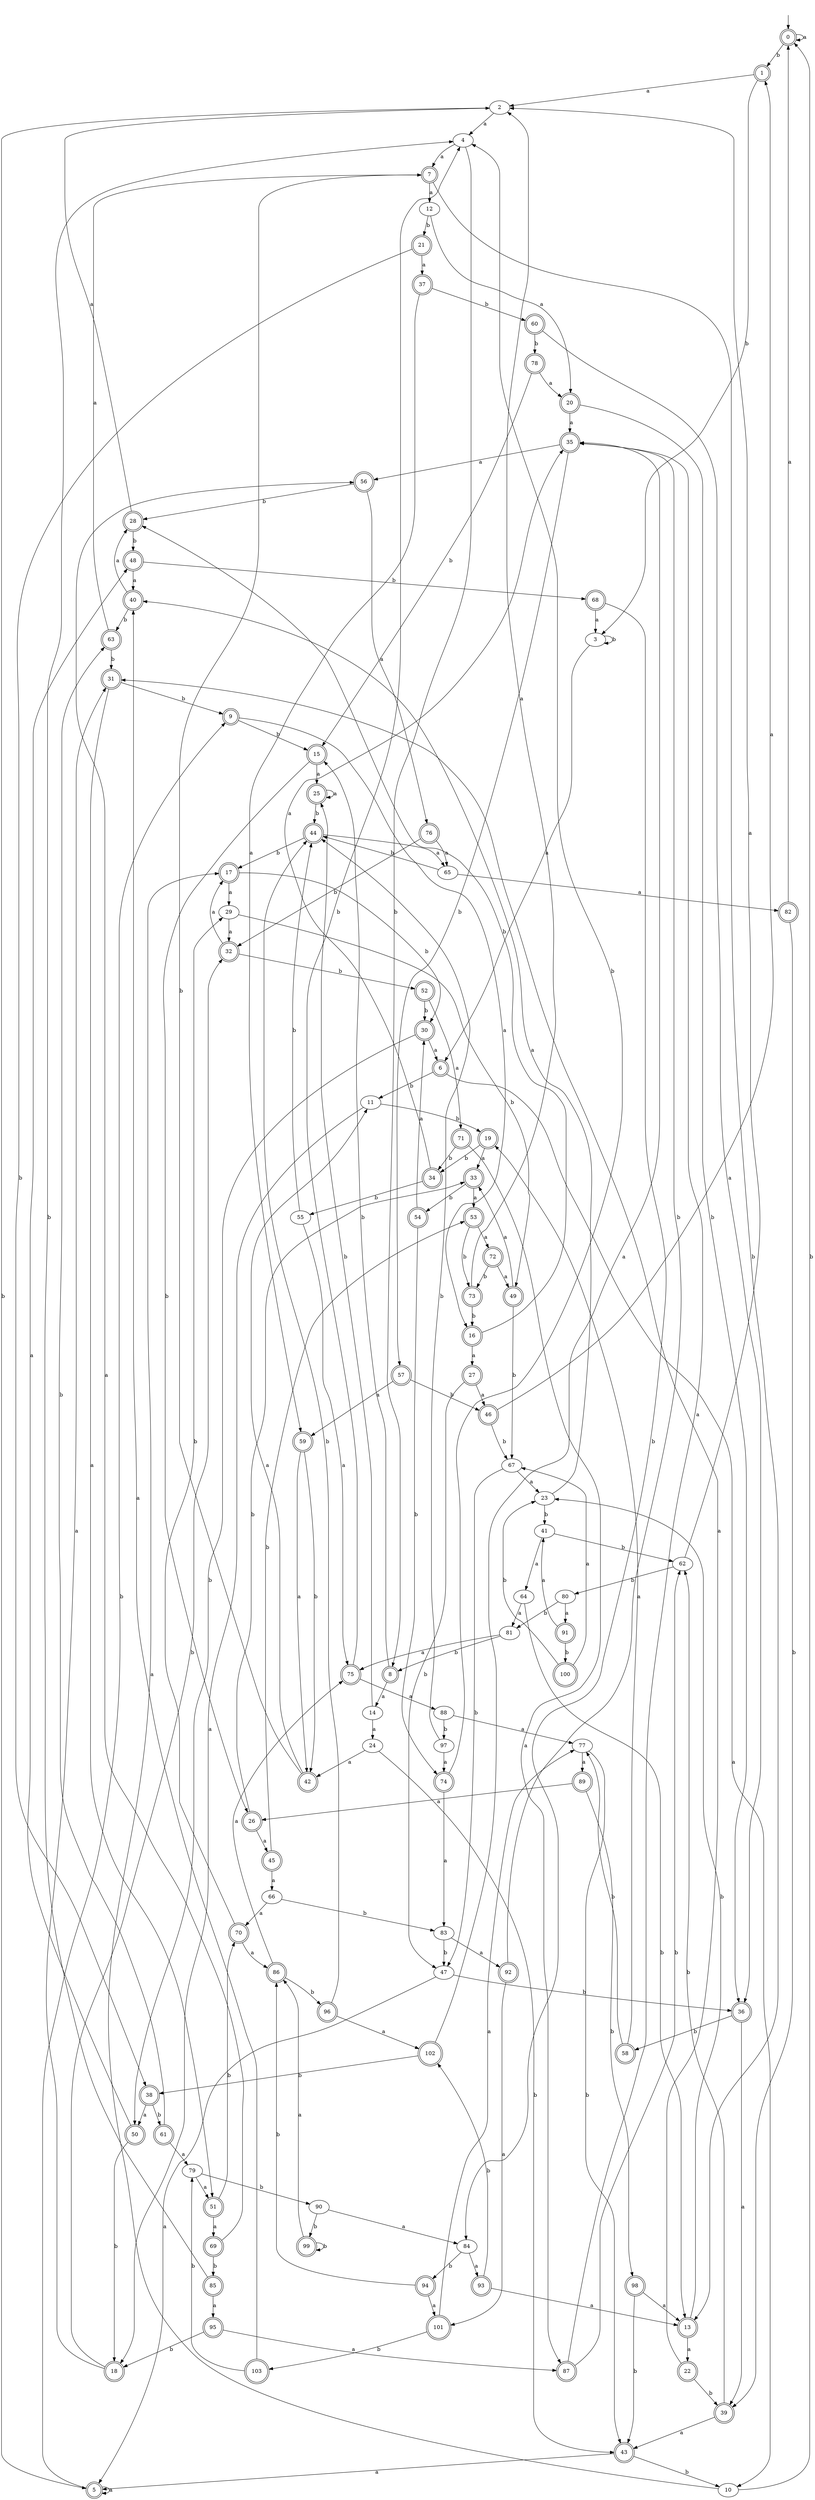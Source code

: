 digraph RandomDFA {
  __start0 [label="", shape=none];
  __start0 -> 0 [label=""];
  0 [shape=circle] [shape=doublecircle]
  0 -> 0 [label="a"]
  0 -> 1 [label="b"]
  1 [shape=doublecircle]
  1 -> 2 [label="a"]
  1 -> 3 [label="b"]
  2
  2 -> 4 [label="a"]
  2 -> 5 [label="b"]
  3
  3 -> 6 [label="a"]
  3 -> 3 [label="b"]
  4
  4 -> 7 [label="a"]
  4 -> 8 [label="b"]
  5 [shape=doublecircle]
  5 -> 5 [label="a"]
  5 -> 9 [label="b"]
  6 [shape=doublecircle]
  6 -> 10 [label="a"]
  6 -> 11 [label="b"]
  7 [shape=doublecircle]
  7 -> 12 [label="a"]
  7 -> 13 [label="b"]
  8 [shape=doublecircle]
  8 -> 14 [label="a"]
  8 -> 15 [label="b"]
  9 [shape=doublecircle]
  9 -> 16 [label="a"]
  9 -> 15 [label="b"]
  10
  10 -> 17 [label="a"]
  10 -> 0 [label="b"]
  11
  11 -> 18 [label="a"]
  11 -> 19 [label="b"]
  12
  12 -> 20 [label="a"]
  12 -> 21 [label="b"]
  13 [shape=doublecircle]
  13 -> 22 [label="a"]
  13 -> 23 [label="b"]
  14
  14 -> 24 [label="a"]
  14 -> 25 [label="b"]
  15 [shape=doublecircle]
  15 -> 25 [label="a"]
  15 -> 26 [label="b"]
  16 [shape=doublecircle]
  16 -> 27 [label="a"]
  16 -> 28 [label="b"]
  17 [shape=doublecircle]
  17 -> 29 [label="a"]
  17 -> 30 [label="b"]
  18 [shape=doublecircle]
  18 -> 31 [label="a"]
  18 -> 32 [label="b"]
  19 [shape=doublecircle]
  19 -> 33 [label="a"]
  19 -> 34 [label="b"]
  20 [shape=doublecircle]
  20 -> 35 [label="a"]
  20 -> 36 [label="b"]
  21 [shape=doublecircle]
  21 -> 37 [label="a"]
  21 -> 38 [label="b"]
  22 [shape=doublecircle]
  22 -> 31 [label="a"]
  22 -> 39 [label="b"]
  23
  23 -> 40 [label="a"]
  23 -> 41 [label="b"]
  24
  24 -> 42 [label="a"]
  24 -> 43 [label="b"]
  25 [shape=doublecircle]
  25 -> 25 [label="a"]
  25 -> 44 [label="b"]
  26 [shape=doublecircle]
  26 -> 45 [label="a"]
  26 -> 33 [label="b"]
  27 [shape=doublecircle]
  27 -> 46 [label="a"]
  27 -> 47 [label="b"]
  28 [shape=doublecircle]
  28 -> 2 [label="a"]
  28 -> 48 [label="b"]
  29
  29 -> 32 [label="a"]
  29 -> 49 [label="b"]
  30 [shape=doublecircle]
  30 -> 6 [label="a"]
  30 -> 50 [label="b"]
  31 [shape=doublecircle]
  31 -> 51 [label="a"]
  31 -> 9 [label="b"]
  32 [shape=doublecircle]
  32 -> 17 [label="a"]
  32 -> 52 [label="b"]
  33 [shape=doublecircle]
  33 -> 53 [label="a"]
  33 -> 54 [label="b"]
  34 [shape=doublecircle]
  34 -> 35 [label="a"]
  34 -> 55 [label="b"]
  35 [shape=doublecircle]
  35 -> 56 [label="a"]
  35 -> 57 [label="b"]
  36 [shape=doublecircle]
  36 -> 39 [label="a"]
  36 -> 58 [label="b"]
  37 [shape=doublecircle]
  37 -> 59 [label="a"]
  37 -> 60 [label="b"]
  38 [shape=doublecircle]
  38 -> 50 [label="a"]
  38 -> 61 [label="b"]
  39 [shape=doublecircle]
  39 -> 43 [label="a"]
  39 -> 62 [label="b"]
  40 [shape=doublecircle]
  40 -> 28 [label="a"]
  40 -> 63 [label="b"]
  41
  41 -> 64 [label="a"]
  41 -> 62 [label="b"]
  42 [shape=doublecircle]
  42 -> 11 [label="a"]
  42 -> 7 [label="b"]
  43 [shape=doublecircle]
  43 -> 5 [label="a"]
  43 -> 10 [label="b"]
  44 [shape=doublecircle]
  44 -> 65 [label="a"]
  44 -> 17 [label="b"]
  45 [shape=doublecircle]
  45 -> 66 [label="a"]
  45 -> 53 [label="b"]
  46 [shape=doublecircle]
  46 -> 1 [label="a"]
  46 -> 67 [label="b"]
  47
  47 -> 5 [label="a"]
  47 -> 36 [label="b"]
  48 [shape=doublecircle]
  48 -> 40 [label="a"]
  48 -> 68 [label="b"]
  49 [shape=doublecircle]
  49 -> 33 [label="a"]
  49 -> 67 [label="b"]
  50 [shape=doublecircle]
  50 -> 48 [label="a"]
  50 -> 18 [label="b"]
  51 [shape=doublecircle]
  51 -> 69 [label="a"]
  51 -> 70 [label="b"]
  52 [shape=doublecircle]
  52 -> 71 [label="a"]
  52 -> 30 [label="b"]
  53 [shape=doublecircle]
  53 -> 72 [label="a"]
  53 -> 73 [label="b"]
  54 [shape=doublecircle]
  54 -> 30 [label="a"]
  54 -> 74 [label="b"]
  55
  55 -> 75 [label="a"]
  55 -> 44 [label="b"]
  56 [shape=doublecircle]
  56 -> 76 [label="a"]
  56 -> 28 [label="b"]
  57 [shape=doublecircle]
  57 -> 59 [label="a"]
  57 -> 46 [label="b"]
  58 [shape=doublecircle]
  58 -> 19 [label="a"]
  58 -> 77 [label="b"]
  59 [shape=doublecircle]
  59 -> 42 [label="a"]
  59 -> 42 [label="b"]
  60 [shape=doublecircle]
  60 -> 36 [label="a"]
  60 -> 78 [label="b"]
  61 [shape=doublecircle]
  61 -> 79 [label="a"]
  61 -> 63 [label="b"]
  62
  62 -> 2 [label="a"]
  62 -> 80 [label="b"]
  63 [shape=doublecircle]
  63 -> 7 [label="a"]
  63 -> 31 [label="b"]
  64
  64 -> 81 [label="a"]
  64 -> 13 [label="b"]
  65
  65 -> 82 [label="a"]
  65 -> 44 [label="b"]
  66
  66 -> 70 [label="a"]
  66 -> 83 [label="b"]
  67
  67 -> 23 [label="a"]
  67 -> 47 [label="b"]
  68 [shape=doublecircle]
  68 -> 3 [label="a"]
  68 -> 84 [label="b"]
  69 [shape=doublecircle]
  69 -> 56 [label="a"]
  69 -> 85 [label="b"]
  70 [shape=doublecircle]
  70 -> 86 [label="a"]
  70 -> 29 [label="b"]
  71 [shape=doublecircle]
  71 -> 87 [label="a"]
  71 -> 34 [label="b"]
  72 [shape=doublecircle]
  72 -> 49 [label="a"]
  72 -> 73 [label="b"]
  73 [shape=doublecircle]
  73 -> 2 [label="a"]
  73 -> 16 [label="b"]
  74 [shape=doublecircle]
  74 -> 83 [label="a"]
  74 -> 4 [label="b"]
  75 [shape=doublecircle]
  75 -> 88 [label="a"]
  75 -> 4 [label="b"]
  76 [shape=doublecircle]
  76 -> 65 [label="a"]
  76 -> 32 [label="b"]
  77
  77 -> 89 [label="a"]
  77 -> 43 [label="b"]
  78 [shape=doublecircle]
  78 -> 20 [label="a"]
  78 -> 15 [label="b"]
  79
  79 -> 51 [label="a"]
  79 -> 90 [label="b"]
  80
  80 -> 91 [label="a"]
  80 -> 81 [label="b"]
  81
  81 -> 75 [label="a"]
  81 -> 8 [label="b"]
  82 [shape=doublecircle]
  82 -> 0 [label="a"]
  82 -> 39 [label="b"]
  83
  83 -> 92 [label="a"]
  83 -> 47 [label="b"]
  84
  84 -> 93 [label="a"]
  84 -> 94 [label="b"]
  85 [shape=doublecircle]
  85 -> 95 [label="a"]
  85 -> 4 [label="b"]
  86 [shape=doublecircle]
  86 -> 75 [label="a"]
  86 -> 96 [label="b"]
  87 [shape=doublecircle]
  87 -> 35 [label="a"]
  87 -> 62 [label="b"]
  88
  88 -> 77 [label="a"]
  88 -> 97 [label="b"]
  89 [shape=doublecircle]
  89 -> 26 [label="a"]
  89 -> 98 [label="b"]
  90
  90 -> 84 [label="a"]
  90 -> 99 [label="b"]
  91 [shape=doublecircle]
  91 -> 41 [label="a"]
  91 -> 100 [label="b"]
  92 [shape=doublecircle]
  92 -> 101 [label="a"]
  92 -> 35 [label="b"]
  93 [shape=doublecircle]
  93 -> 13 [label="a"]
  93 -> 102 [label="b"]
  94 [shape=doublecircle]
  94 -> 101 [label="a"]
  94 -> 86 [label="b"]
  95 [shape=doublecircle]
  95 -> 87 [label="a"]
  95 -> 18 [label="b"]
  96 [shape=doublecircle]
  96 -> 102 [label="a"]
  96 -> 44 [label="b"]
  97
  97 -> 74 [label="a"]
  97 -> 44 [label="b"]
  98 [shape=doublecircle]
  98 -> 13 [label="a"]
  98 -> 43 [label="b"]
  99 [shape=doublecircle]
  99 -> 86 [label="a"]
  99 -> 99 [label="b"]
  100 [shape=doublecircle]
  100 -> 67 [label="a"]
  100 -> 23 [label="b"]
  101 [shape=doublecircle]
  101 -> 77 [label="a"]
  101 -> 103 [label="b"]
  102 [shape=doublecircle]
  102 -> 35 [label="a"]
  102 -> 38 [label="b"]
  103 [shape=doublecircle]
  103 -> 40 [label="a"]
  103 -> 79 [label="b"]
}
